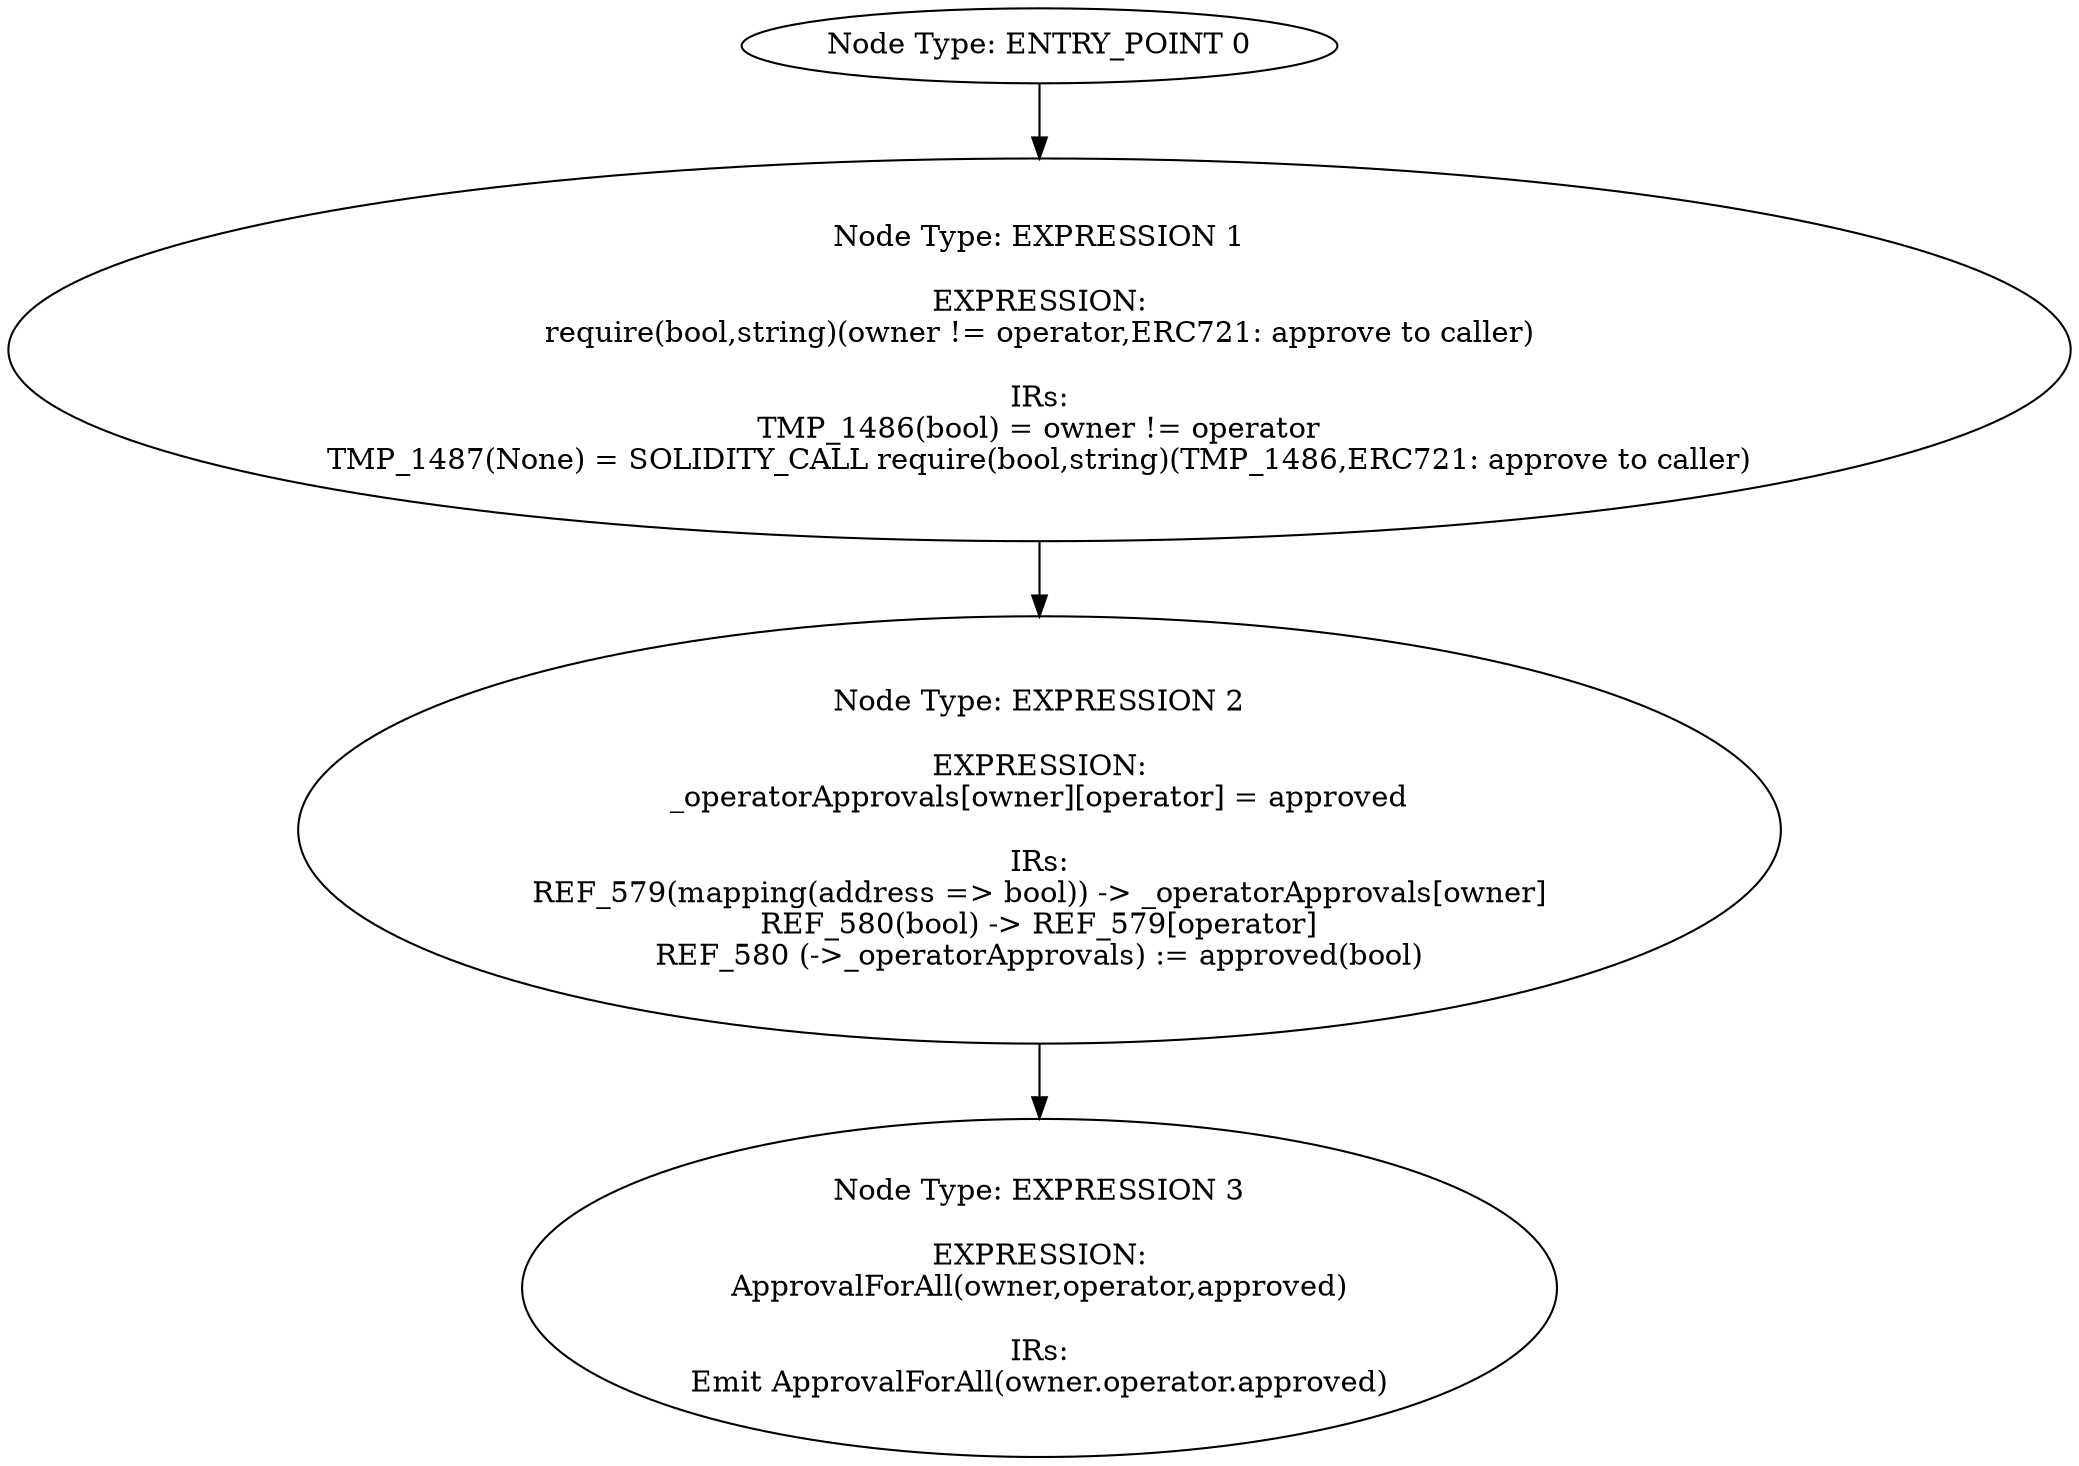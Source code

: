 digraph{
0[label="Node Type: ENTRY_POINT 0
"];
0->1;
1[label="Node Type: EXPRESSION 1

EXPRESSION:
require(bool,string)(owner != operator,ERC721: approve to caller)

IRs:
TMP_1486(bool) = owner != operator
TMP_1487(None) = SOLIDITY_CALL require(bool,string)(TMP_1486,ERC721: approve to caller)"];
1->2;
2[label="Node Type: EXPRESSION 2

EXPRESSION:
_operatorApprovals[owner][operator] = approved

IRs:
REF_579(mapping(address => bool)) -> _operatorApprovals[owner]
REF_580(bool) -> REF_579[operator]
REF_580 (->_operatorApprovals) := approved(bool)"];
2->3;
3[label="Node Type: EXPRESSION 3

EXPRESSION:
ApprovalForAll(owner,operator,approved)

IRs:
Emit ApprovalForAll(owner.operator.approved)"];
}

